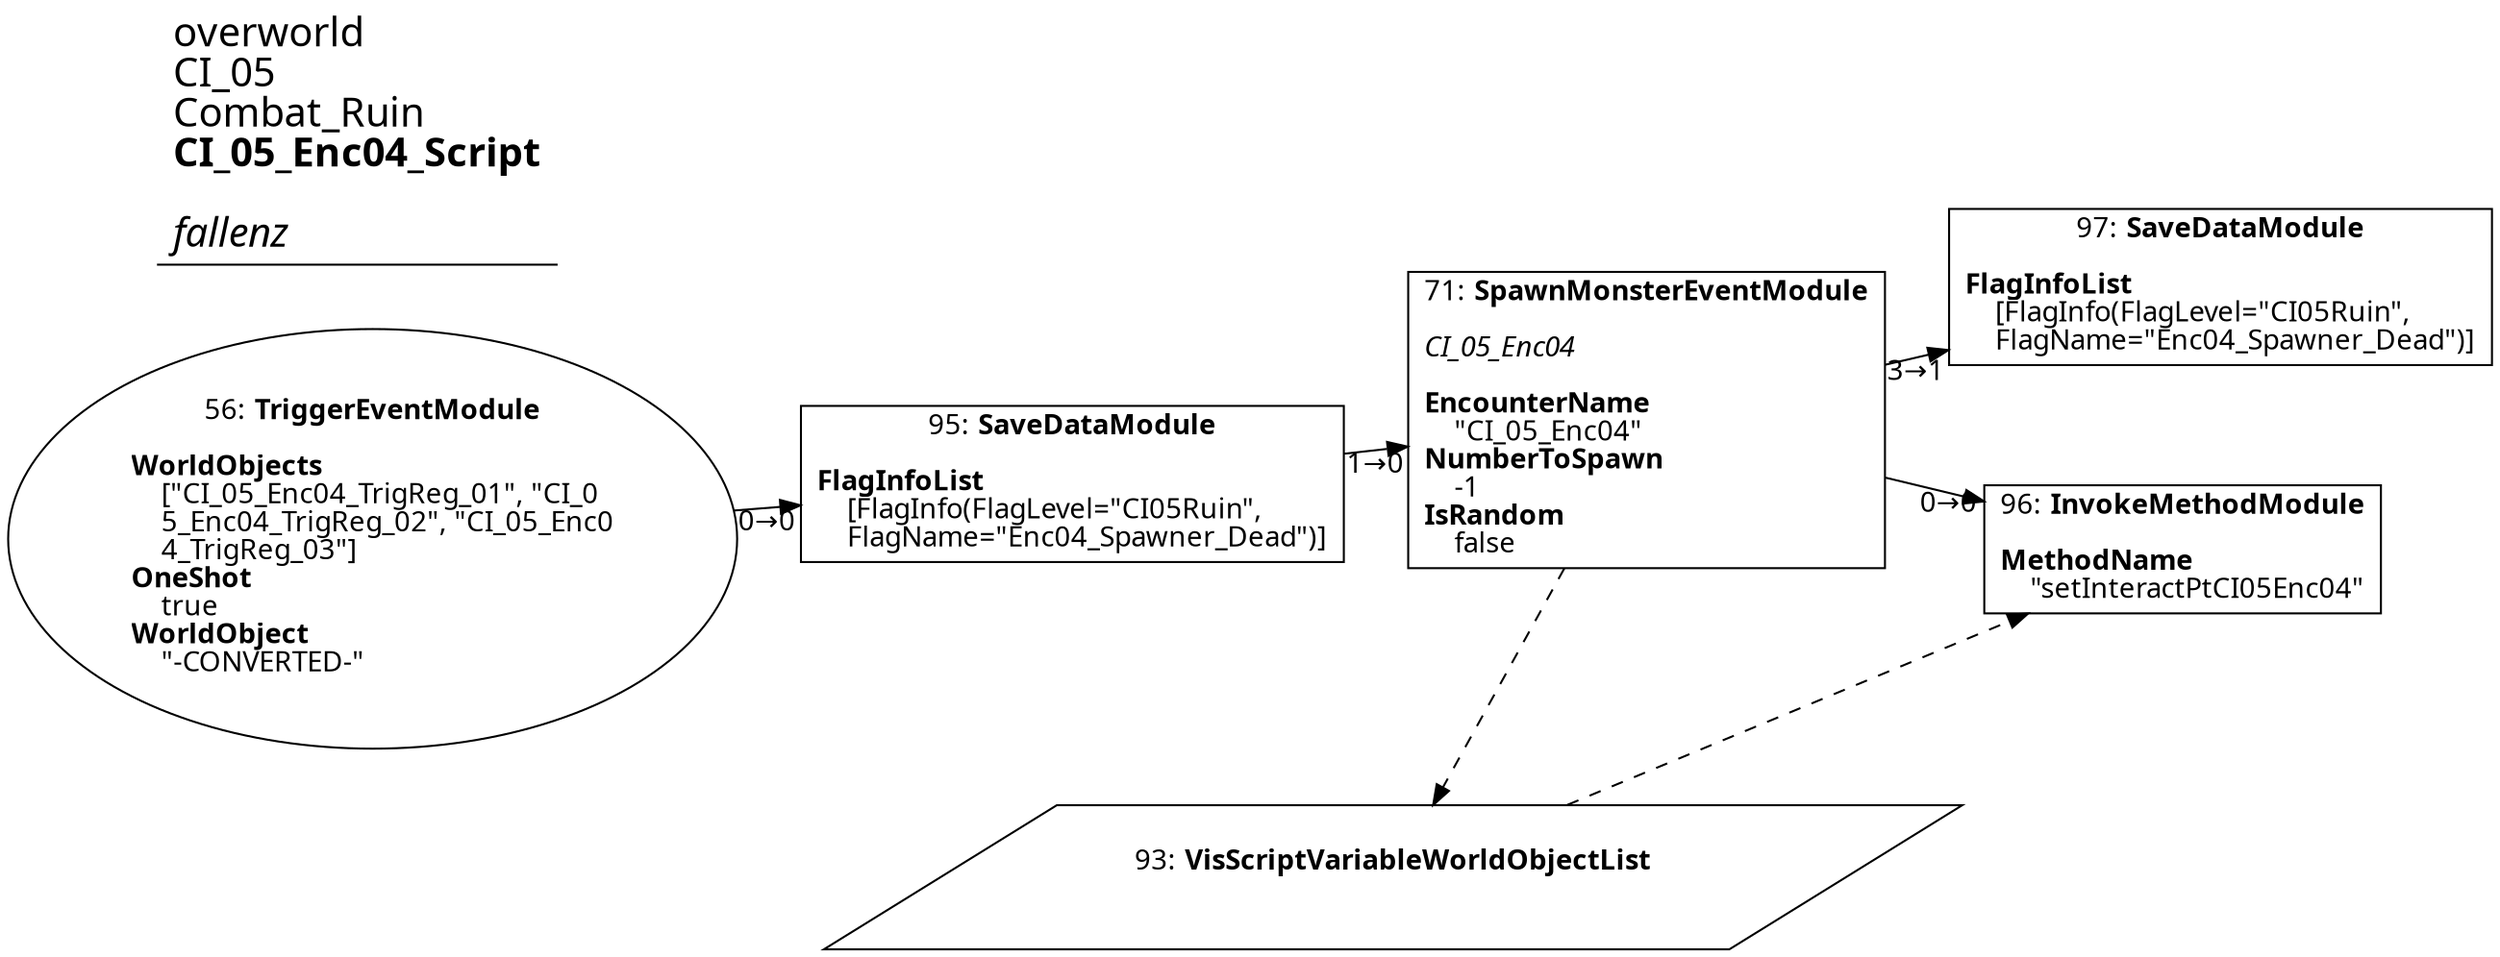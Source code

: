digraph {
    layout = fdp;
    overlap = prism;
    sep = "+16";
    splines = spline;

    node [ shape = box ];

    graph [ fontname = "Segoe UI" ];
    node [ fontname = "Segoe UI" ];
    edge [ fontname = "Segoe UI" ];

    56 [ label = <56: <b>TriggerEventModule</b><br/><br/><b>WorldObjects</b><br align="left"/>    [&quot;CI_05_Enc04_TrigReg_01&quot;, &quot;CI_0<br align="left"/>    5_Enc04_TrigReg_02&quot;, &quot;CI_05_Enc0<br align="left"/>    4_TrigReg_03&quot;]<br align="left"/><b>OneShot</b><br align="left"/>    true<br align="left"/><b>WorldObject</b><br align="left"/>    &quot;-CONVERTED-&quot;<br align="left"/>> ];
    56 [ shape = oval ]
    56 [ pos = "-0.717,-1.8880001!" ];
    56 -> 95 [ label = "0→0" ];

    71 [ label = <71: <b>SpawnMonsterEventModule</b><br/><br/><i>CI_05_Enc04<br align="left"/></i><br align="left"/><b>EncounterName</b><br align="left"/>    &quot;CI_05_Enc04&quot;<br align="left"/><b>NumberToSpawn</b><br align="left"/>    -1<br align="left"/><b>IsRandom</b><br align="left"/>    false<br align="left"/>> ];
    71 [ pos = "-0.257,-1.8870001!" ];
    71 -> 96 [ label = "0→0" ];
    71 -> 97 [ label = "3→1" ];
    71 -> 93 [ style = dashed ];

    93 [ label = <93: <b>VisScriptVariableWorldObjectList</b><br/><br/>> ];
    93 [ shape = parallelogram ]
    93 [ pos = "-0.24800001,-2.135!" ];

    95 [ label = <95: <b>SaveDataModule</b><br/><br/><b>FlagInfoList</b><br align="left"/>    [FlagInfo(FlagLevel=&quot;CI05Ruin&quot;, <br align="left"/>    FlagName=&quot;Enc04_Spawner_Dead&quot;)]<br align="left"/>> ];
    95 [ pos = "-0.476,-1.8880001!" ];
    95 -> 71 [ label = "1→0" ];

    96 [ label = <96: <b>InvokeMethodModule</b><br/><br/><b>MethodName</b><br align="left"/>    &quot;setInteractPtCI05Enc04&quot;<br align="left"/>> ];
    96 [ pos = "0.105000004,-2.033!" ];
    93 -> 96 [ style = dashed ];

    97 [ label = <97: <b>SaveDataModule</b><br/><br/><b>FlagInfoList</b><br align="left"/>    [FlagInfo(FlagLevel=&quot;CI05Ruin&quot;, <br align="left"/>    FlagName=&quot;Enc04_Spawner_Dead&quot;)]<br align="left"/>> ];
    97 [ pos = "0.201,-1.8080001!" ];

    title [ pos = "-0.71800005,-1.807!" ];
    title [ shape = underline ];
    title [ label = <<font point-size="20">overworld<br align="left"/>CI_05<br align="left"/>Combat_Ruin<br align="left"/><b>CI_05_Enc04_Script</b><br align="left"/><br/><i>fallenz</i><br align="left"/></font>> ];
}
